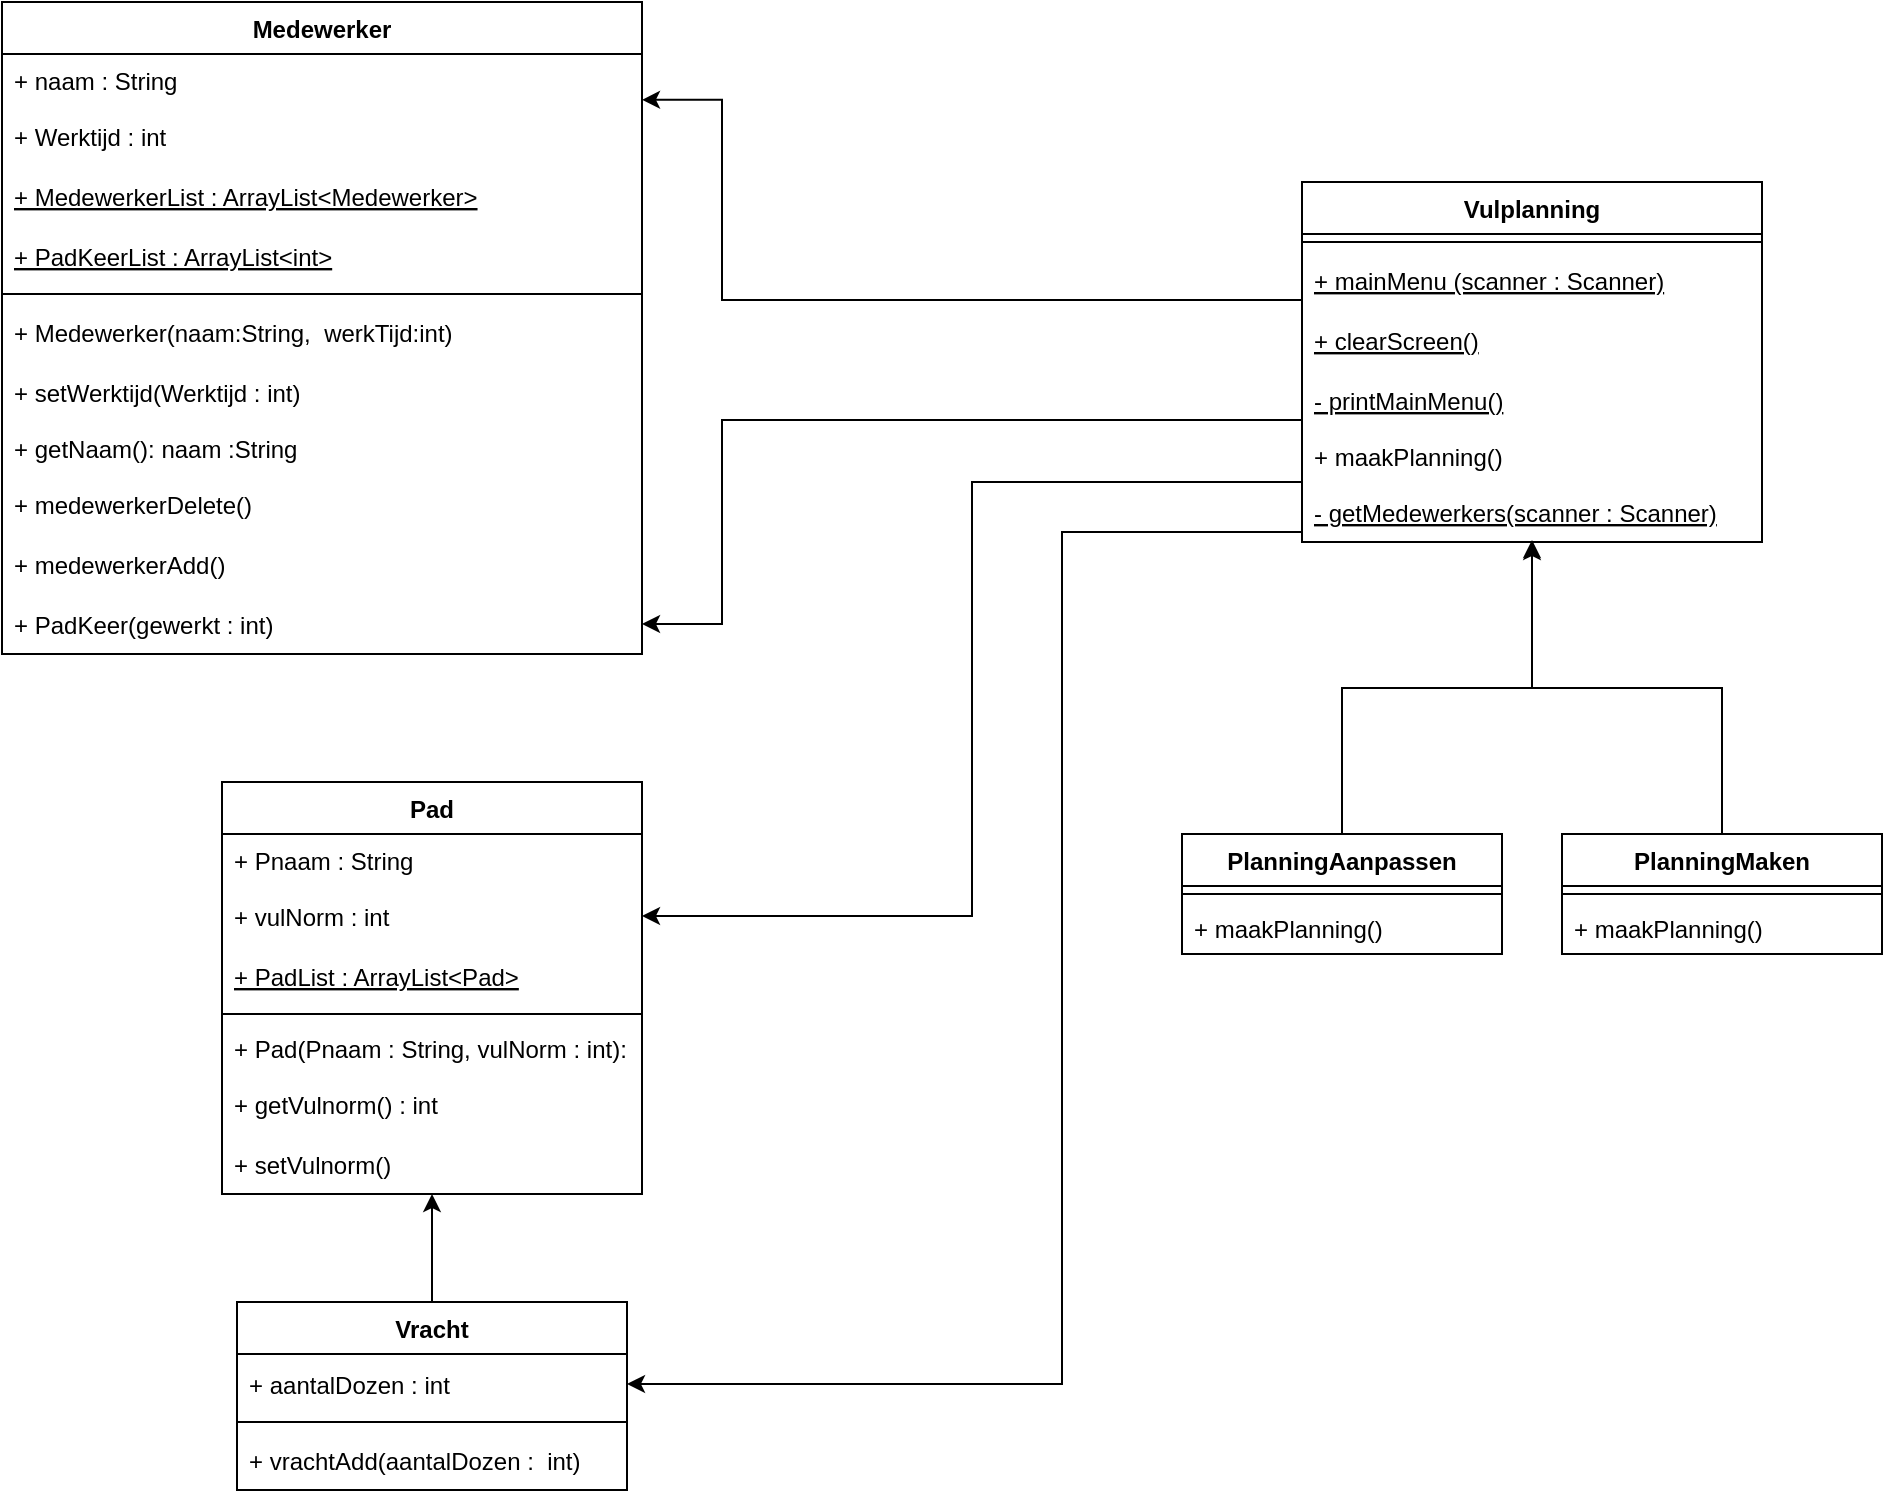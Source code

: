 <mxfile version="16.6.7" type="github">
  <diagram id="AhoOyRfpjSzVgz1KVlbD" name="Page-1">
    <mxGraphModel dx="1422" dy="794" grid="1" gridSize="10" guides="1" tooltips="1" connect="1" arrows="1" fold="1" page="1" pageScale="1" pageWidth="827" pageHeight="1169" math="0" shadow="0">
      <root>
        <mxCell id="0" />
        <mxCell id="1" parent="0" />
        <mxCell id="661s9q2leMzbjNVrgtod-12" value="Medewerker" style="swimlane;fontStyle=1;align=center;verticalAlign=top;childLayout=stackLayout;horizontal=1;startSize=26;horizontalStack=0;resizeParent=1;resizeParentMax=0;resizeLast=0;collapsible=1;marginBottom=0;" parent="1" vertex="1">
          <mxGeometry x="10" y="50" width="320" height="326" as="geometry" />
        </mxCell>
        <mxCell id="661s9q2leMzbjNVrgtod-13" value="+ naam : String" style="text;strokeColor=none;fillColor=none;align=left;verticalAlign=top;spacingLeft=4;spacingRight=4;overflow=hidden;rotatable=0;points=[[0,0.5],[1,0.5]];portConstraint=eastwest;" parent="661s9q2leMzbjNVrgtod-12" vertex="1">
          <mxGeometry y="26" width="320" height="26" as="geometry" />
        </mxCell>
        <mxCell id="661s9q2leMzbjNVrgtod-17" value="+ Werktijd : int" style="text;strokeColor=none;fillColor=none;align=left;verticalAlign=middle;spacingLeft=4;spacingRight=4;overflow=hidden;points=[[0,0.5],[1,0.5]];portConstraint=eastwest;rotatable=0;" parent="661s9q2leMzbjNVrgtod-12" vertex="1">
          <mxGeometry y="52" width="320" height="30" as="geometry" />
        </mxCell>
        <mxCell id="ZLoAa2ifPKY62TLdq6CC-11" value="+ MedewerkerList : ArrayList&lt;Medewerker&gt;" style="text;strokeColor=none;fillColor=none;align=left;verticalAlign=middle;spacingLeft=4;spacingRight=4;overflow=hidden;points=[[0,0.5],[1,0.5]];portConstraint=eastwest;rotatable=0;fontStyle=4" parent="661s9q2leMzbjNVrgtod-12" vertex="1">
          <mxGeometry y="82" width="320" height="30" as="geometry" />
        </mxCell>
        <mxCell id="FoXBIZG9Wy2RnL4n5wdc-30" value="+ PadKeerList : ArrayList&lt;int&gt;" style="text;strokeColor=none;fillColor=none;align=left;verticalAlign=middle;spacingLeft=4;spacingRight=4;overflow=hidden;points=[[0,0.5],[1,0.5]];portConstraint=eastwest;rotatable=0;fontStyle=4" vertex="1" parent="661s9q2leMzbjNVrgtod-12">
          <mxGeometry y="112" width="320" height="30" as="geometry" />
        </mxCell>
        <mxCell id="661s9q2leMzbjNVrgtod-14" value="" style="line;strokeWidth=1;fillColor=none;align=left;verticalAlign=middle;spacingTop=-1;spacingLeft=3;spacingRight=3;rotatable=0;labelPosition=right;points=[];portConstraint=eastwest;" parent="661s9q2leMzbjNVrgtod-12" vertex="1">
          <mxGeometry y="142" width="320" height="8" as="geometry" />
        </mxCell>
        <mxCell id="ZLoAa2ifPKY62TLdq6CC-5" value="+ Medewerker(naam:String,  werkTijd:int)" style="text;strokeColor=none;fillColor=none;align=left;verticalAlign=middle;spacingLeft=4;spacingRight=4;overflow=hidden;points=[[0,0.5],[1,0.5]];portConstraint=eastwest;rotatable=0;" parent="661s9q2leMzbjNVrgtod-12" vertex="1">
          <mxGeometry y="150" width="320" height="30" as="geometry" />
        </mxCell>
        <mxCell id="FoXBIZG9Wy2RnL4n5wdc-11" value="+ setWerktijd(Werktijd : int)" style="text;strokeColor=none;fillColor=none;align=left;verticalAlign=middle;spacingLeft=4;spacingRight=4;overflow=hidden;points=[[0,0.5],[1,0.5]];portConstraint=eastwest;rotatable=0;" vertex="1" parent="661s9q2leMzbjNVrgtod-12">
          <mxGeometry y="180" width="320" height="30" as="geometry" />
        </mxCell>
        <mxCell id="661s9q2leMzbjNVrgtod-15" value="+ getNaam(): naam :String" style="text;strokeColor=none;fillColor=none;align=left;verticalAlign=top;spacingLeft=4;spacingRight=4;overflow=hidden;rotatable=0;points=[[0,0.5],[1,0.5]];portConstraint=eastwest;" parent="661s9q2leMzbjNVrgtod-12" vertex="1">
          <mxGeometry y="210" width="320" height="26" as="geometry" />
        </mxCell>
        <mxCell id="ZLoAa2ifPKY62TLdq6CC-10" value="+ medewerkerDelete()" style="text;strokeColor=none;fillColor=none;align=left;verticalAlign=middle;spacingLeft=4;spacingRight=4;overflow=hidden;points=[[0,0.5],[1,0.5]];portConstraint=eastwest;rotatable=0;" parent="661s9q2leMzbjNVrgtod-12" vertex="1">
          <mxGeometry y="236" width="320" height="30" as="geometry" />
        </mxCell>
        <mxCell id="ZLoAa2ifPKY62TLdq6CC-9" value="+ medewerkerAdd()" style="text;strokeColor=none;fillColor=none;align=left;verticalAlign=middle;spacingLeft=4;spacingRight=4;overflow=hidden;points=[[0,0.5],[1,0.5]];portConstraint=eastwest;rotatable=0;" parent="661s9q2leMzbjNVrgtod-12" vertex="1">
          <mxGeometry y="266" width="320" height="30" as="geometry" />
        </mxCell>
        <mxCell id="FoXBIZG9Wy2RnL4n5wdc-31" value="+ PadKeer(gewerkt : int)" style="text;strokeColor=none;fillColor=none;align=left;verticalAlign=middle;spacingLeft=4;spacingRight=4;overflow=hidden;points=[[0,0.5],[1,0.5]];portConstraint=eastwest;rotatable=0;" vertex="1" parent="661s9q2leMzbjNVrgtod-12">
          <mxGeometry y="296" width="320" height="30" as="geometry" />
        </mxCell>
        <mxCell id="FoXBIZG9Wy2RnL4n5wdc-24" style="edgeStyle=orthogonalEdgeStyle;rounded=0;orthogonalLoop=1;jettySize=auto;html=1;exitX=0.5;exitY=0;exitDx=0;exitDy=0;entryX=0.5;entryY=1;entryDx=0;entryDy=0;entryPerimeter=0;" edge="1" parent="1" source="WQanXxK9wSyTt6e2amy3-1" target="FoXBIZG9Wy2RnL4n5wdc-40">
          <mxGeometry relative="1" as="geometry" />
        </mxCell>
        <mxCell id="WQanXxK9wSyTt6e2amy3-1" value="Vracht" style="swimlane;fontStyle=1;align=center;verticalAlign=top;childLayout=stackLayout;horizontal=1;startSize=26;horizontalStack=0;resizeParent=1;resizeParentMax=0;resizeLast=0;collapsible=1;marginBottom=0;" parent="1" vertex="1">
          <mxGeometry x="127.5" y="700" width="195" height="94" as="geometry" />
        </mxCell>
        <mxCell id="FoXBIZG9Wy2RnL4n5wdc-13" value="+ aantalDozen : int" style="text;strokeColor=none;fillColor=none;align=left;verticalAlign=middle;spacingLeft=4;spacingRight=4;overflow=hidden;points=[[0,0.5],[1,0.5]];portConstraint=eastwest;rotatable=0;" vertex="1" parent="WQanXxK9wSyTt6e2amy3-1">
          <mxGeometry y="26" width="195" height="30" as="geometry" />
        </mxCell>
        <mxCell id="WQanXxK9wSyTt6e2amy3-5" value="" style="line;strokeWidth=1;fillColor=none;align=left;verticalAlign=middle;spacingTop=-1;spacingLeft=3;spacingRight=3;rotatable=0;labelPosition=right;points=[];portConstraint=eastwest;" parent="WQanXxK9wSyTt6e2amy3-1" vertex="1">
          <mxGeometry y="56" width="195" height="8" as="geometry" />
        </mxCell>
        <mxCell id="FoXBIZG9Wy2RnL4n5wdc-25" value="+ vrachtAdd(aantalDozen :  int)" style="text;strokeColor=none;fillColor=none;align=left;verticalAlign=middle;spacingLeft=4;spacingRight=4;overflow=hidden;points=[[0,0.5],[1,0.5]];portConstraint=eastwest;rotatable=0;" vertex="1" parent="WQanXxK9wSyTt6e2amy3-1">
          <mxGeometry y="64" width="195" height="30" as="geometry" />
        </mxCell>
        <mxCell id="WQanXxK9wSyTt6e2amy3-7" value="Pad" style="swimlane;fontStyle=1;align=center;verticalAlign=top;childLayout=stackLayout;horizontal=1;startSize=26;horizontalStack=0;resizeParent=1;resizeParentMax=0;resizeLast=0;collapsible=1;marginBottom=0;" parent="1" vertex="1">
          <mxGeometry x="120" y="440" width="210" height="206" as="geometry" />
        </mxCell>
        <mxCell id="WQanXxK9wSyTt6e2amy3-8" value="+ Pnaam : String" style="text;strokeColor=none;fillColor=none;align=left;verticalAlign=top;spacingLeft=4;spacingRight=4;overflow=hidden;rotatable=0;points=[[0,0.5],[1,0.5]];portConstraint=eastwest;" parent="WQanXxK9wSyTt6e2amy3-7" vertex="1">
          <mxGeometry y="26" width="210" height="26" as="geometry" />
        </mxCell>
        <mxCell id="WQanXxK9wSyTt6e2amy3-13" value="+ vulNorm : int" style="text;strokeColor=none;fillColor=none;align=left;verticalAlign=middle;spacingLeft=4;spacingRight=4;overflow=hidden;points=[[0,0.5],[1,0.5]];portConstraint=eastwest;rotatable=0;" parent="WQanXxK9wSyTt6e2amy3-7" vertex="1">
          <mxGeometry y="52" width="210" height="30" as="geometry" />
        </mxCell>
        <mxCell id="WQanXxK9wSyTt6e2amy3-14" value="+ PadList : ArrayList&lt;Pad&gt;" style="text;strokeColor=none;fillColor=none;align=left;verticalAlign=middle;spacingLeft=4;spacingRight=4;overflow=hidden;points=[[0,0.5],[1,0.5]];portConstraint=eastwest;rotatable=0;fontStyle=4" parent="WQanXxK9wSyTt6e2amy3-7" vertex="1">
          <mxGeometry y="82" width="210" height="30" as="geometry" />
        </mxCell>
        <mxCell id="WQanXxK9wSyTt6e2amy3-11" value="" style="line;strokeWidth=1;fillColor=none;align=left;verticalAlign=middle;spacingTop=-1;spacingLeft=3;spacingRight=3;rotatable=0;labelPosition=right;points=[];portConstraint=eastwest;" parent="WQanXxK9wSyTt6e2amy3-7" vertex="1">
          <mxGeometry y="112" width="210" height="8" as="geometry" />
        </mxCell>
        <mxCell id="WQanXxK9wSyTt6e2amy3-12" value="+ Pad(Pnaam : String, vulNorm : int): " style="text;strokeColor=none;fillColor=none;align=left;verticalAlign=top;spacingLeft=4;spacingRight=4;overflow=hidden;rotatable=0;points=[[0,0.5],[1,0.5]];portConstraint=eastwest;" parent="WQanXxK9wSyTt6e2amy3-7" vertex="1">
          <mxGeometry y="120" width="210" height="26" as="geometry" />
        </mxCell>
        <mxCell id="FoXBIZG9Wy2RnL4n5wdc-12" value="+ getVulnorm() : int" style="text;strokeColor=none;fillColor=none;align=left;verticalAlign=middle;spacingLeft=4;spacingRight=4;overflow=hidden;points=[[0,0.5],[1,0.5]];portConstraint=eastwest;rotatable=0;" vertex="1" parent="WQanXxK9wSyTt6e2amy3-7">
          <mxGeometry y="146" width="210" height="30" as="geometry" />
        </mxCell>
        <mxCell id="FoXBIZG9Wy2RnL4n5wdc-40" value="+ setVulnorm() " style="text;strokeColor=none;fillColor=none;align=left;verticalAlign=middle;spacingLeft=4;spacingRight=4;overflow=hidden;points=[[0,0.5],[1,0.5]];portConstraint=eastwest;rotatable=0;" vertex="1" parent="WQanXxK9wSyTt6e2amy3-7">
          <mxGeometry y="176" width="210" height="30" as="geometry" />
        </mxCell>
        <mxCell id="ZLoAa2ifPKY62TLdq6CC-1" value="Vulplanning" style="swimlane;fontStyle=1;align=center;verticalAlign=top;childLayout=stackLayout;horizontal=1;startSize=26;horizontalStack=0;resizeParent=1;resizeParentMax=0;resizeLast=0;collapsible=1;marginBottom=0;" parent="1" vertex="1">
          <mxGeometry x="660" y="140" width="230" height="180" as="geometry">
            <mxRectangle x="610" y="50" width="80" height="26" as="alternateBounds" />
          </mxGeometry>
        </mxCell>
        <mxCell id="ZLoAa2ifPKY62TLdq6CC-3" value="" style="line;strokeWidth=1;fillColor=none;align=left;verticalAlign=middle;spacingTop=-1;spacingLeft=3;spacingRight=3;rotatable=0;labelPosition=right;points=[];portConstraint=eastwest;" parent="ZLoAa2ifPKY62TLdq6CC-1" vertex="1">
          <mxGeometry y="26" width="230" height="8" as="geometry" />
        </mxCell>
        <mxCell id="FoXBIZG9Wy2RnL4n5wdc-6" value="+ mainMenu (scanner : Scanner)" style="text;strokeColor=none;fillColor=none;align=left;verticalAlign=middle;spacingLeft=4;spacingRight=4;overflow=hidden;points=[[0,0.5],[1,0.5]];portConstraint=eastwest;rotatable=0;fontStyle=4" vertex="1" parent="ZLoAa2ifPKY62TLdq6CC-1">
          <mxGeometry y="34" width="230" height="30" as="geometry" />
        </mxCell>
        <mxCell id="FoXBIZG9Wy2RnL4n5wdc-7" value="+ clearScreen()" style="text;strokeColor=none;fillColor=none;align=left;verticalAlign=middle;spacingLeft=4;spacingRight=4;overflow=hidden;points=[[0,0.5],[1,0.5]];portConstraint=eastwest;rotatable=0;fontStyle=4" vertex="1" parent="ZLoAa2ifPKY62TLdq6CC-1">
          <mxGeometry y="64" width="230" height="30" as="geometry" />
        </mxCell>
        <mxCell id="FoXBIZG9Wy2RnL4n5wdc-8" value="- printMainMenu()" style="text;strokeColor=none;fillColor=none;align=left;verticalAlign=middle;spacingLeft=4;spacingRight=4;overflow=hidden;points=[[0,0.5],[1,0.5]];portConstraint=eastwest;rotatable=0;fontStyle=4" vertex="1" parent="ZLoAa2ifPKY62TLdq6CC-1">
          <mxGeometry y="94" width="230" height="30" as="geometry" />
        </mxCell>
        <mxCell id="ZLoAa2ifPKY62TLdq6CC-4" value="+ maakPlanning()&#xa;" style="text;strokeColor=none;fillColor=none;align=left;verticalAlign=top;spacingLeft=4;spacingRight=4;overflow=hidden;rotatable=0;points=[[0,0.5],[1,0.5]];portConstraint=eastwest;" parent="ZLoAa2ifPKY62TLdq6CC-1" vertex="1">
          <mxGeometry y="124" width="230" height="26" as="geometry" />
        </mxCell>
        <mxCell id="FoXBIZG9Wy2RnL4n5wdc-9" value="- getMedewerkers(scanner : Scanner)" style="text;strokeColor=none;fillColor=none;align=left;verticalAlign=middle;spacingLeft=4;spacingRight=4;overflow=hidden;points=[[0,0.5],[1,0.5]];portConstraint=eastwest;rotatable=0;fontStyle=4" vertex="1" parent="ZLoAa2ifPKY62TLdq6CC-1">
          <mxGeometry y="150" width="230" height="30" as="geometry" />
        </mxCell>
        <mxCell id="FoXBIZG9Wy2RnL4n5wdc-32" style="edgeStyle=orthogonalEdgeStyle;rounded=0;orthogonalLoop=1;jettySize=auto;html=1;exitX=0;exitY=0.5;exitDx=0;exitDy=0;" edge="1" parent="1" source="FoXBIZG9Wy2RnL4n5wdc-8" target="FoXBIZG9Wy2RnL4n5wdc-31">
          <mxGeometry relative="1" as="geometry">
            <Array as="points">
              <mxPoint x="370" y="259" />
              <mxPoint x="370" y="361" />
            </Array>
          </mxGeometry>
        </mxCell>
        <mxCell id="FoXBIZG9Wy2RnL4n5wdc-38" style="edgeStyle=orthogonalEdgeStyle;rounded=0;orthogonalLoop=1;jettySize=auto;html=1;exitX=0;exitY=0.5;exitDx=0;exitDy=0;entryX=1;entryY=0.881;entryDx=0;entryDy=0;entryPerimeter=0;" edge="1" parent="1" source="FoXBIZG9Wy2RnL4n5wdc-6" target="661s9q2leMzbjNVrgtod-13">
          <mxGeometry relative="1" as="geometry">
            <Array as="points">
              <mxPoint x="370" y="199" />
              <mxPoint x="370" y="99" />
            </Array>
          </mxGeometry>
        </mxCell>
        <mxCell id="FoXBIZG9Wy2RnL4n5wdc-43" style="edgeStyle=orthogonalEdgeStyle;rounded=0;orthogonalLoop=1;jettySize=auto;html=1;exitX=0;exitY=0.5;exitDx=0;exitDy=0;entryX=1;entryY=0.5;entryDx=0;entryDy=0;" edge="1" parent="1" source="FoXBIZG9Wy2RnL4n5wdc-9" target="WQanXxK9wSyTt6e2amy3-13">
          <mxGeometry relative="1" as="geometry">
            <Array as="points">
              <mxPoint x="660" y="290" />
              <mxPoint x="495" y="290" />
              <mxPoint x="495" y="507" />
            </Array>
          </mxGeometry>
        </mxCell>
        <mxCell id="FoXBIZG9Wy2RnL4n5wdc-44" style="edgeStyle=orthogonalEdgeStyle;rounded=0;orthogonalLoop=1;jettySize=auto;html=1;exitX=0;exitY=0.5;exitDx=0;exitDy=0;" edge="1" parent="1" source="FoXBIZG9Wy2RnL4n5wdc-9" target="FoXBIZG9Wy2RnL4n5wdc-13">
          <mxGeometry relative="1" as="geometry">
            <Array as="points">
              <mxPoint x="660" y="315" />
              <mxPoint x="540" y="315" />
              <mxPoint x="540" y="741" />
            </Array>
          </mxGeometry>
        </mxCell>
        <mxCell id="FoXBIZG9Wy2RnL4n5wdc-49" style="edgeStyle=orthogonalEdgeStyle;rounded=0;orthogonalLoop=1;jettySize=auto;html=1;exitX=0.5;exitY=0;exitDx=0;exitDy=0;entryX=0.5;entryY=1;entryDx=0;entryDy=0;entryPerimeter=0;" edge="1" parent="1" source="FoXBIZG9Wy2RnL4n5wdc-45" target="FoXBIZG9Wy2RnL4n5wdc-9">
          <mxGeometry relative="1" as="geometry" />
        </mxCell>
        <mxCell id="FoXBIZG9Wy2RnL4n5wdc-45" value="PlanningMaken" style="swimlane;fontStyle=1;align=center;verticalAlign=top;childLayout=stackLayout;horizontal=1;startSize=26;horizontalStack=0;resizeParent=1;resizeParentMax=0;resizeLast=0;collapsible=1;marginBottom=0;" vertex="1" parent="1">
          <mxGeometry x="790" y="466" width="160" height="60" as="geometry" />
        </mxCell>
        <mxCell id="FoXBIZG9Wy2RnL4n5wdc-47" value="" style="line;strokeWidth=1;fillColor=none;align=left;verticalAlign=middle;spacingTop=-1;spacingLeft=3;spacingRight=3;rotatable=0;labelPosition=right;points=[];portConstraint=eastwest;" vertex="1" parent="FoXBIZG9Wy2RnL4n5wdc-45">
          <mxGeometry y="26" width="160" height="8" as="geometry" />
        </mxCell>
        <mxCell id="FoXBIZG9Wy2RnL4n5wdc-56" value="+ maakPlanning()&#xa;" style="text;strokeColor=none;fillColor=none;align=left;verticalAlign=top;spacingLeft=4;spacingRight=4;overflow=hidden;rotatable=0;points=[[0,0.5],[1,0.5]];portConstraint=eastwest;" vertex="1" parent="FoXBIZG9Wy2RnL4n5wdc-45">
          <mxGeometry y="34" width="160" height="26" as="geometry" />
        </mxCell>
        <mxCell id="FoXBIZG9Wy2RnL4n5wdc-54" style="edgeStyle=orthogonalEdgeStyle;rounded=0;orthogonalLoop=1;jettySize=auto;html=1;exitX=0.5;exitY=0;exitDx=0;exitDy=0;entryX=0.5;entryY=0.967;entryDx=0;entryDy=0;entryPerimeter=0;" edge="1" parent="1" source="FoXBIZG9Wy2RnL4n5wdc-50" target="FoXBIZG9Wy2RnL4n5wdc-9">
          <mxGeometry relative="1" as="geometry" />
        </mxCell>
        <mxCell id="FoXBIZG9Wy2RnL4n5wdc-50" value="PlanningAanpassen" style="swimlane;fontStyle=1;align=center;verticalAlign=top;childLayout=stackLayout;horizontal=1;startSize=26;horizontalStack=0;resizeParent=1;resizeParentMax=0;resizeLast=0;collapsible=1;marginBottom=0;" vertex="1" parent="1">
          <mxGeometry x="600" y="466" width="160" height="60" as="geometry" />
        </mxCell>
        <mxCell id="FoXBIZG9Wy2RnL4n5wdc-52" value="" style="line;strokeWidth=1;fillColor=none;align=left;verticalAlign=middle;spacingTop=-1;spacingLeft=3;spacingRight=3;rotatable=0;labelPosition=right;points=[];portConstraint=eastwest;" vertex="1" parent="FoXBIZG9Wy2RnL4n5wdc-50">
          <mxGeometry y="26" width="160" height="8" as="geometry" />
        </mxCell>
        <mxCell id="FoXBIZG9Wy2RnL4n5wdc-57" value="+ maakPlanning()&#xa;" style="text;strokeColor=none;fillColor=none;align=left;verticalAlign=top;spacingLeft=4;spacingRight=4;overflow=hidden;rotatable=0;points=[[0,0.5],[1,0.5]];portConstraint=eastwest;" vertex="1" parent="FoXBIZG9Wy2RnL4n5wdc-50">
          <mxGeometry y="34" width="160" height="26" as="geometry" />
        </mxCell>
      </root>
    </mxGraphModel>
  </diagram>
</mxfile>
